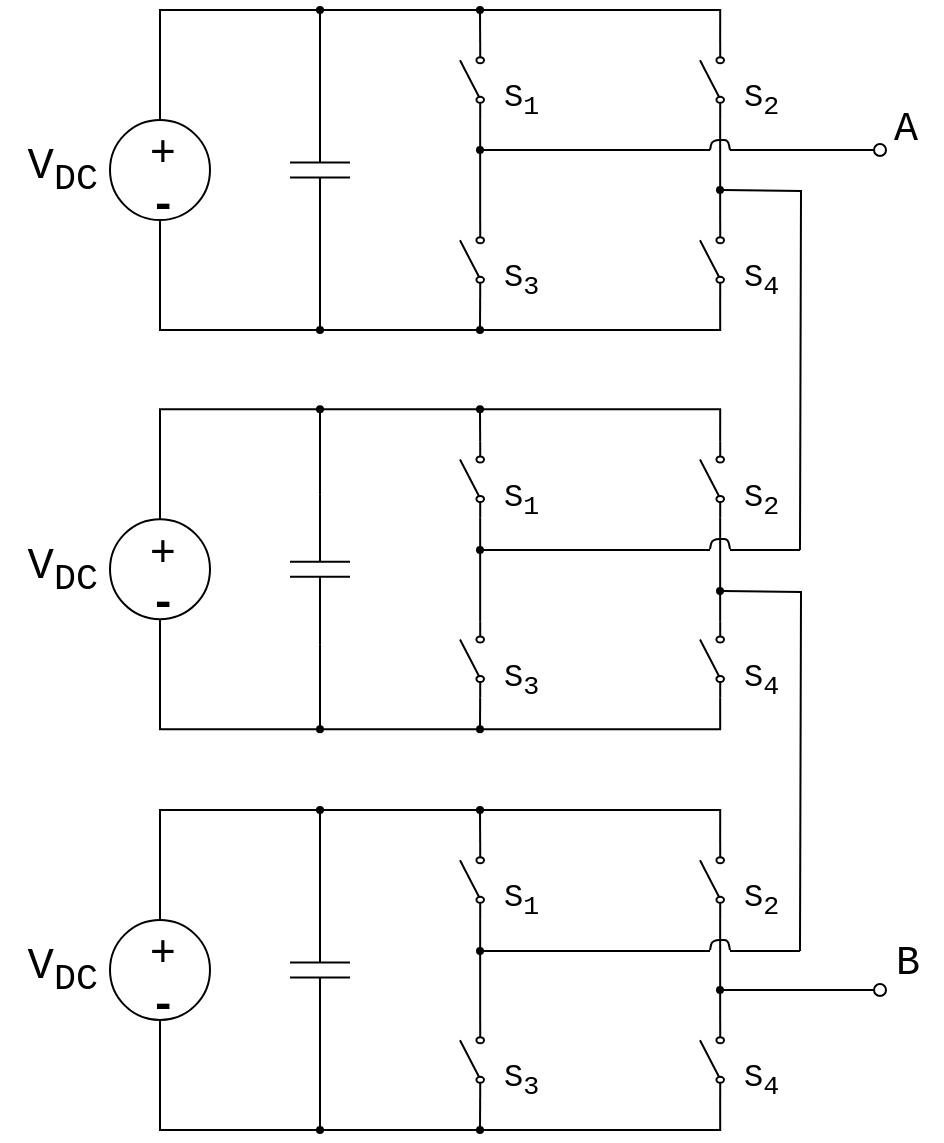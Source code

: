 <mxfile version="10.6.5" type="github"><diagram id="ba_hvJ9h7SCqjm7Wtn24" name="Page-1"><mxGraphModel dx="1394" dy="781" grid="1" gridSize="5" guides="1" tooltips="1" connect="1" arrows="1" fold="1" page="1" pageScale="1" pageWidth="827" pageHeight="1169" math="0" shadow="0"><root><mxCell id="0"/><mxCell id="1" parent="0"/><mxCell id="44WpRUnwn6qMFEUWvNKm-1" value="" style="group" parent="1" vertex="1" connectable="0"><mxGeometry x="175" y="95" width="50" height="50" as="geometry"/></mxCell><mxCell id="44WpRUnwn6qMFEUWvNKm-2" value="" style="ellipse;whiteSpace=wrap;html=1;aspect=fixed;fillColor=none;" parent="44WpRUnwn6qMFEUWvNKm-1" vertex="1"><mxGeometry width="50" height="50" as="geometry"/></mxCell><mxCell id="44WpRUnwn6qMFEUWvNKm-3" value="+" style="text;html=1;resizable=0;points=[];autosize=1;align=left;verticalAlign=top;spacingTop=-4;fontStyle=0;fontSize=22;" parent="44WpRUnwn6qMFEUWvNKm-1" vertex="1"><mxGeometry x="18.333" width="20" height="20" as="geometry"/></mxCell><mxCell id="44WpRUnwn6qMFEUWvNKm-4" value="&lt;font style=&quot;font-size: 22px;&quot; face=&quot;Courier New&quot;&gt;-&lt;/font&gt;" style="text;html=1;resizable=0;points=[];autosize=1;align=left;verticalAlign=top;spacingTop=-4;fontSize=22;fontStyle=1" parent="44WpRUnwn6qMFEUWvNKm-1" vertex="1"><mxGeometry x="17.5" y="25.833" width="30" height="20" as="geometry"/></mxCell><mxCell id="44WpRUnwn6qMFEUWvNKm-5" style="edgeStyle=orthogonalEdgeStyle;rounded=0;orthogonalLoop=1;jettySize=auto;html=1;exitX=0;exitY=0.5;exitDx=0;exitDy=0;exitPerimeter=0;endArrow=oval;endFill=1;fontSize=22;endSize=3;" parent="1" source="44WpRUnwn6qMFEUWvNKm-9" edge="1"><mxGeometry relative="1" as="geometry"><mxPoint x="280" y="40" as="targetPoint"/><mxPoint x="280" y="50" as="sourcePoint"/></mxGeometry></mxCell><mxCell id="44WpRUnwn6qMFEUWvNKm-7" style="edgeStyle=orthogonalEdgeStyle;rounded=0;orthogonalLoop=1;jettySize=auto;html=1;exitX=1;exitY=0.5;exitDx=0;exitDy=0;exitPerimeter=0;endArrow=oval;endFill=1;fontSize=22;endSize=3;" parent="1" source="44WpRUnwn6qMFEUWvNKm-9" edge="1"><mxGeometry relative="1" as="geometry"><mxPoint x="280" y="200" as="targetPoint"/></mxGeometry></mxCell><mxCell id="44WpRUnwn6qMFEUWvNKm-9" value="" style="pointerEvents=1;verticalLabelPosition=bottom;shadow=0;dashed=0;align=center;fillColor=#ffffff;html=1;verticalAlign=top;strokeWidth=1;shape=mxgraph.electrical.capacitors.capacitor_1;fontSize=22;direction=south;" parent="1" vertex="1"><mxGeometry x="265" y="82.5" width="30" height="75" as="geometry"/></mxCell><mxCell id="44WpRUnwn6qMFEUWvNKm-10" style="edgeStyle=orthogonalEdgeStyle;rounded=0;orthogonalLoop=1;jettySize=auto;html=1;exitX=1;exitY=0.84;exitDx=0;exitDy=0;exitPerimeter=0;endArrow=oval;endFill=1;fontSize=22;endSize=3;" parent="1" source="44WpRUnwn6qMFEUWvNKm-12" edge="1"><mxGeometry relative="1" as="geometry"><mxPoint x="360" y="40" as="targetPoint"/></mxGeometry></mxCell><mxCell id="44WpRUnwn6qMFEUWvNKm-11" style="edgeStyle=orthogonalEdgeStyle;rounded=0;orthogonalLoop=1;jettySize=auto;html=1;exitX=0;exitY=0.84;exitDx=0;exitDy=0;exitPerimeter=0;entryX=1;entryY=0.84;entryDx=0;entryDy=0;entryPerimeter=0;endArrow=none;endFill=0;fontSize=22;" parent="1" source="44WpRUnwn6qMFEUWvNKm-12" target="44WpRUnwn6qMFEUWvNKm-14" edge="1"><mxGeometry relative="1" as="geometry"/></mxCell><mxCell id="44WpRUnwn6qMFEUWvNKm-12" value="" style="pointerEvents=1;verticalLabelPosition=bottom;shadow=0;dashed=0;align=center;fillColor=#ffffff;html=1;verticalAlign=top;strokeWidth=1;shape=mxgraph.electrical.electro-mechanical.simple_switch;fontSize=22;direction=north;" parent="1" vertex="1"><mxGeometry x="350" y="56.032" width="12" height="38" as="geometry"/></mxCell><mxCell id="44WpRUnwn6qMFEUWvNKm-13" style="edgeStyle=orthogonalEdgeStyle;rounded=0;orthogonalLoop=1;jettySize=auto;html=1;exitX=0;exitY=0.84;exitDx=0;exitDy=0;exitPerimeter=0;endArrow=oval;endFill=1;fontSize=22;endSize=3;" parent="1" source="44WpRUnwn6qMFEUWvNKm-14" edge="1"><mxGeometry relative="1" as="geometry"><mxPoint x="360" y="200" as="targetPoint"/></mxGeometry></mxCell><mxCell id="44WpRUnwn6qMFEUWvNKm-14" value="" style="pointerEvents=1;verticalLabelPosition=bottom;shadow=0;dashed=0;align=center;fillColor=#ffffff;html=1;verticalAlign=top;strokeWidth=1;shape=mxgraph.electrical.electro-mechanical.simple_switch;fontSize=22;direction=north;" parent="1" vertex="1"><mxGeometry x="350" y="146.032" width="12" height="38" as="geometry"/></mxCell><mxCell id="44WpRUnwn6qMFEUWvNKm-15" value="" style="pointerEvents=1;verticalLabelPosition=bottom;shadow=0;dashed=0;align=center;fillColor=#ffffff;html=1;verticalAlign=top;strokeWidth=1;shape=mxgraph.electrical.electro-mechanical.simple_switch;fontSize=22;direction=north;" parent="1" vertex="1"><mxGeometry x="470" y="56.032" width="12" height="38" as="geometry"/></mxCell><mxCell id="44WpRUnwn6qMFEUWvNKm-16" style="edgeStyle=orthogonalEdgeStyle;rounded=0;orthogonalLoop=1;jettySize=auto;html=1;exitX=1;exitY=0.84;exitDx=0;exitDy=0;exitPerimeter=0;entryX=0;entryY=0.84;entryDx=0;entryDy=0;entryPerimeter=0;endArrow=none;endFill=0;fontSize=22;" parent="1" source="44WpRUnwn6qMFEUWvNKm-17" target="44WpRUnwn6qMFEUWvNKm-15" edge="1"><mxGeometry relative="1" as="geometry"/></mxCell><mxCell id="44WpRUnwn6qMFEUWvNKm-17" value="" style="pointerEvents=1;verticalLabelPosition=bottom;shadow=0;dashed=0;align=center;fillColor=#ffffff;html=1;verticalAlign=top;strokeWidth=1;shape=mxgraph.electrical.electro-mechanical.simple_switch;fontSize=22;direction=north;" parent="1" vertex="1"><mxGeometry x="470" y="146.032" width="12" height="38" as="geometry"/></mxCell><mxCell id="44WpRUnwn6qMFEUWvNKm-21" style="edgeStyle=orthogonalEdgeStyle;rounded=0;orthogonalLoop=1;jettySize=auto;html=1;exitX=0.5;exitY=0;exitDx=0;exitDy=0;fontSize=22;endArrow=none;endFill=0;entryX=1;entryY=0.84;entryDx=0;entryDy=0;entryPerimeter=0;" parent="1" source="44WpRUnwn6qMFEUWvNKm-2" target="44WpRUnwn6qMFEUWvNKm-15" edge="1"><mxGeometry relative="1" as="geometry"><mxPoint x="480" y="40.032" as="targetPoint"/><Array as="points"><mxPoint x="200" y="40.032"/><mxPoint x="480" y="40.032"/></Array></mxGeometry></mxCell><mxCell id="44WpRUnwn6qMFEUWvNKm-22" style="edgeStyle=orthogonalEdgeStyle;rounded=0;orthogonalLoop=1;jettySize=auto;html=1;exitX=0.5;exitY=1;exitDx=0;exitDy=0;entryX=0;entryY=0.84;entryDx=0;entryDy=0;entryPerimeter=0;endArrow=none;endFill=0;fontSize=22;" parent="1" source="44WpRUnwn6qMFEUWvNKm-2" target="44WpRUnwn6qMFEUWvNKm-17" edge="1"><mxGeometry relative="1" as="geometry"><Array as="points"><mxPoint x="200" y="200.032"/><mxPoint x="480" y="200.032"/></Array></mxGeometry></mxCell><mxCell id="44WpRUnwn6qMFEUWvNKm-25" value="&lt;font face=&quot;Courier New&quot;&gt;V&lt;sub&gt;DC&lt;/sub&gt;&lt;/font&gt;" style="text;html=1;resizable=0;points=[];autosize=1;align=right;verticalAlign=top;spacingTop=-4;fontSize=22;" parent="1" vertex="1"><mxGeometry x="120" y="101.032" width="50" height="30" as="geometry"/></mxCell><mxCell id="44WpRUnwn6qMFEUWvNKm-27" value="&lt;font face=&quot;Courier New&quot;&gt;S&lt;sub&gt;1&lt;/sub&gt;&lt;/font&gt;" style="text;html=1;resizable=0;points=[];autosize=1;align=left;verticalAlign=top;spacingTop=-4;fontSize=16;" parent="1" vertex="1"><mxGeometry x="370" y="70.032" width="30" height="20" as="geometry"/></mxCell><mxCell id="44WpRUnwn6qMFEUWvNKm-28" value="&lt;font face=&quot;Courier New&quot;&gt;S&lt;sub&gt;2&lt;/sub&gt;&lt;/font&gt;" style="text;html=1;resizable=0;points=[];autosize=1;align=left;verticalAlign=top;spacingTop=-4;fontSize=16;" parent="1" vertex="1"><mxGeometry x="490" y="70.032" width="30" height="20" as="geometry"/></mxCell><mxCell id="44WpRUnwn6qMFEUWvNKm-29" value="&lt;font face=&quot;Courier New&quot;&gt;S&lt;sub&gt;4&lt;/sub&gt;&lt;/font&gt;" style="text;html=1;resizable=0;points=[];autosize=1;align=left;verticalAlign=top;spacingTop=-4;fontSize=16;" parent="1" vertex="1"><mxGeometry x="490" y="160.032" width="30" height="20" as="geometry"/></mxCell><mxCell id="44WpRUnwn6qMFEUWvNKm-30" value="&lt;font face=&quot;Courier New&quot;&gt;S&lt;sub&gt;3&lt;/sub&gt;&lt;/font&gt;" style="text;html=1;resizable=0;points=[];autosize=1;align=left;verticalAlign=top;spacingTop=-4;fontSize=16;" parent="1" vertex="1"><mxGeometry x="370" y="160.032" width="30" height="20" as="geometry"/></mxCell><mxCell id="44WpRUnwn6qMFEUWvNKm-43" value="" style="group" parent="1" vertex="1" connectable="0"><mxGeometry x="175" y="294.6" width="50" height="50" as="geometry"/></mxCell><mxCell id="44WpRUnwn6qMFEUWvNKm-44" value="" style="ellipse;whiteSpace=wrap;html=1;aspect=fixed;fillColor=none;" parent="44WpRUnwn6qMFEUWvNKm-43" vertex="1"><mxGeometry width="50" height="50" as="geometry"/></mxCell><mxCell id="44WpRUnwn6qMFEUWvNKm-45" value="+" style="text;html=1;resizable=0;points=[];autosize=1;align=left;verticalAlign=top;spacingTop=-4;fontStyle=0;fontSize=22;" parent="44WpRUnwn6qMFEUWvNKm-43" vertex="1"><mxGeometry x="18.333" width="20" height="20" as="geometry"/></mxCell><mxCell id="44WpRUnwn6qMFEUWvNKm-46" value="&lt;font style=&quot;font-size: 22px;&quot; face=&quot;Courier New&quot;&gt;-&lt;/font&gt;" style="text;html=1;resizable=0;points=[];autosize=1;align=left;verticalAlign=top;spacingTop=-4;fontSize=22;fontStyle=1" parent="44WpRUnwn6qMFEUWvNKm-43" vertex="1"><mxGeometry x="17.5" y="25.833" width="30" height="20" as="geometry"/></mxCell><mxCell id="44WpRUnwn6qMFEUWvNKm-47" style="edgeStyle=orthogonalEdgeStyle;rounded=0;orthogonalLoop=1;jettySize=auto;html=1;exitX=0;exitY=0.5;exitDx=0;exitDy=0;exitPerimeter=0;endArrow=oval;endFill=1;fontSize=22;endSize=3;" parent="1" source="44WpRUnwn6qMFEUWvNKm-49" edge="1"><mxGeometry relative="1" as="geometry"><mxPoint x="280" y="239.6" as="targetPoint"/><mxPoint x="280" y="249.6" as="sourcePoint"/></mxGeometry></mxCell><mxCell id="44WpRUnwn6qMFEUWvNKm-48" style="edgeStyle=orthogonalEdgeStyle;rounded=0;orthogonalLoop=1;jettySize=auto;html=1;exitX=1;exitY=0.5;exitDx=0;exitDy=0;exitPerimeter=0;endArrow=oval;endFill=1;fontSize=22;endSize=3;" parent="1" source="44WpRUnwn6qMFEUWvNKm-49" edge="1"><mxGeometry relative="1" as="geometry"><mxPoint x="280" y="399.6" as="targetPoint"/></mxGeometry></mxCell><mxCell id="44WpRUnwn6qMFEUWvNKm-49" value="" style="pointerEvents=1;verticalLabelPosition=bottom;shadow=0;dashed=0;align=center;fillColor=#ffffff;html=1;verticalAlign=top;strokeWidth=1;shape=mxgraph.electrical.capacitors.capacitor_1;fontSize=22;direction=south;" parent="1" vertex="1"><mxGeometry x="265" y="282.1" width="30" height="75" as="geometry"/></mxCell><mxCell id="44WpRUnwn6qMFEUWvNKm-50" style="edgeStyle=orthogonalEdgeStyle;rounded=0;orthogonalLoop=1;jettySize=auto;html=1;exitX=1;exitY=0.84;exitDx=0;exitDy=0;exitPerimeter=0;endArrow=oval;endFill=1;fontSize=22;endSize=3;" parent="1" source="44WpRUnwn6qMFEUWvNKm-52" edge="1"><mxGeometry relative="1" as="geometry"><mxPoint x="360" y="239.6" as="targetPoint"/></mxGeometry></mxCell><mxCell id="44WpRUnwn6qMFEUWvNKm-51" style="edgeStyle=orthogonalEdgeStyle;rounded=0;orthogonalLoop=1;jettySize=auto;html=1;exitX=0;exitY=0.84;exitDx=0;exitDy=0;exitPerimeter=0;entryX=1;entryY=0.84;entryDx=0;entryDy=0;entryPerimeter=0;endArrow=none;endFill=0;fontSize=22;" parent="1" source="44WpRUnwn6qMFEUWvNKm-52" target="44WpRUnwn6qMFEUWvNKm-54" edge="1"><mxGeometry relative="1" as="geometry"/></mxCell><mxCell id="44WpRUnwn6qMFEUWvNKm-52" value="" style="pointerEvents=1;verticalLabelPosition=bottom;shadow=0;dashed=0;align=center;fillColor=#ffffff;html=1;verticalAlign=top;strokeWidth=1;shape=mxgraph.electrical.electro-mechanical.simple_switch;fontSize=22;direction=north;" parent="1" vertex="1"><mxGeometry x="350" y="255.632" width="12" height="38" as="geometry"/></mxCell><mxCell id="44WpRUnwn6qMFEUWvNKm-53" style="edgeStyle=orthogonalEdgeStyle;rounded=0;orthogonalLoop=1;jettySize=auto;html=1;exitX=0;exitY=0.84;exitDx=0;exitDy=0;exitPerimeter=0;endArrow=oval;endFill=1;fontSize=22;endSize=3;" parent="1" source="44WpRUnwn6qMFEUWvNKm-54" edge="1"><mxGeometry relative="1" as="geometry"><mxPoint x="360" y="399.6" as="targetPoint"/></mxGeometry></mxCell><mxCell id="44WpRUnwn6qMFEUWvNKm-54" value="" style="pointerEvents=1;verticalLabelPosition=bottom;shadow=0;dashed=0;align=center;fillColor=#ffffff;html=1;verticalAlign=top;strokeWidth=1;shape=mxgraph.electrical.electro-mechanical.simple_switch;fontSize=22;direction=north;" parent="1" vertex="1"><mxGeometry x="350" y="345.632" width="12" height="38" as="geometry"/></mxCell><mxCell id="44WpRUnwn6qMFEUWvNKm-55" value="" style="pointerEvents=1;verticalLabelPosition=bottom;shadow=0;dashed=0;align=center;fillColor=#ffffff;html=1;verticalAlign=top;strokeWidth=1;shape=mxgraph.electrical.electro-mechanical.simple_switch;fontSize=22;direction=north;" parent="1" vertex="1"><mxGeometry x="470" y="255.632" width="12" height="38" as="geometry"/></mxCell><mxCell id="44WpRUnwn6qMFEUWvNKm-56" style="edgeStyle=orthogonalEdgeStyle;rounded=0;orthogonalLoop=1;jettySize=auto;html=1;exitX=1;exitY=0.84;exitDx=0;exitDy=0;exitPerimeter=0;entryX=0;entryY=0.84;entryDx=0;entryDy=0;entryPerimeter=0;endArrow=none;endFill=0;fontSize=22;" parent="1" source="44WpRUnwn6qMFEUWvNKm-57" target="44WpRUnwn6qMFEUWvNKm-55" edge="1"><mxGeometry relative="1" as="geometry"/></mxCell><mxCell id="44WpRUnwn6qMFEUWvNKm-57" value="" style="pointerEvents=1;verticalLabelPosition=bottom;shadow=0;dashed=0;align=center;fillColor=#ffffff;html=1;verticalAlign=top;strokeWidth=1;shape=mxgraph.electrical.electro-mechanical.simple_switch;fontSize=22;direction=north;" parent="1" vertex="1"><mxGeometry x="470" y="345.632" width="12" height="38" as="geometry"/></mxCell><mxCell id="44WpRUnwn6qMFEUWvNKm-58" style="edgeStyle=orthogonalEdgeStyle;rounded=0;orthogonalLoop=1;jettySize=auto;html=1;exitX=0.5;exitY=0;exitDx=0;exitDy=0;fontSize=22;endArrow=none;endFill=0;entryX=1;entryY=0.84;entryDx=0;entryDy=0;entryPerimeter=0;" parent="1" source="44WpRUnwn6qMFEUWvNKm-44" target="44WpRUnwn6qMFEUWvNKm-55" edge="1"><mxGeometry relative="1" as="geometry"><mxPoint x="480" y="239.632" as="targetPoint"/><Array as="points"><mxPoint x="200" y="239.632"/><mxPoint x="480" y="239.632"/></Array></mxGeometry></mxCell><mxCell id="44WpRUnwn6qMFEUWvNKm-59" style="edgeStyle=orthogonalEdgeStyle;rounded=0;orthogonalLoop=1;jettySize=auto;html=1;exitX=0.5;exitY=1;exitDx=0;exitDy=0;entryX=0;entryY=0.84;entryDx=0;entryDy=0;entryPerimeter=0;endArrow=none;endFill=0;fontSize=22;" parent="1" source="44WpRUnwn6qMFEUWvNKm-44" target="44WpRUnwn6qMFEUWvNKm-57" edge="1"><mxGeometry relative="1" as="geometry"><Array as="points"><mxPoint x="200" y="399.632"/><mxPoint x="480" y="399.632"/></Array></mxGeometry></mxCell><mxCell id="44WpRUnwn6qMFEUWvNKm-60" value="&lt;font face=&quot;Courier New&quot;&gt;V&lt;sub&gt;DC&lt;/sub&gt;&lt;/font&gt;" style="text;html=1;resizable=0;points=[];autosize=1;align=right;verticalAlign=top;spacingTop=-4;fontSize=22;" parent="1" vertex="1"><mxGeometry x="120" y="300.632" width="50" height="30" as="geometry"/></mxCell><mxCell id="44WpRUnwn6qMFEUWvNKm-61" value="&lt;font face=&quot;Courier New&quot;&gt;S&lt;sub&gt;1&lt;/sub&gt;&lt;/font&gt;" style="text;html=1;resizable=0;points=[];autosize=1;align=left;verticalAlign=top;spacingTop=-4;fontSize=16;" parent="1" vertex="1"><mxGeometry x="370" y="269.632" width="30" height="20" as="geometry"/></mxCell><mxCell id="44WpRUnwn6qMFEUWvNKm-62" value="&lt;font face=&quot;Courier New&quot;&gt;S&lt;sub&gt;2&lt;/sub&gt;&lt;/font&gt;" style="text;html=1;resizable=0;points=[];autosize=1;align=left;verticalAlign=top;spacingTop=-4;fontSize=16;" parent="1" vertex="1"><mxGeometry x="490" y="269.632" width="30" height="20" as="geometry"/></mxCell><mxCell id="44WpRUnwn6qMFEUWvNKm-63" value="&lt;font face=&quot;Courier New&quot;&gt;S&lt;sub&gt;4&lt;/sub&gt;&lt;/font&gt;" style="text;html=1;resizable=0;points=[];autosize=1;align=left;verticalAlign=top;spacingTop=-4;fontSize=16;" parent="1" vertex="1"><mxGeometry x="490" y="359.632" width="30" height="20" as="geometry"/></mxCell><mxCell id="44WpRUnwn6qMFEUWvNKm-64" value="&lt;font face=&quot;Courier New&quot;&gt;S&lt;sub&gt;3&lt;/sub&gt;&lt;/font&gt;" style="text;html=1;resizable=0;points=[];autosize=1;align=left;verticalAlign=top;spacingTop=-4;fontSize=16;" parent="1" vertex="1"><mxGeometry x="370" y="359.632" width="30" height="20" as="geometry"/></mxCell><mxCell id="44WpRUnwn6qMFEUWvNKm-65" value="" style="group" parent="1" vertex="1" connectable="0"><mxGeometry x="175" y="495" width="50" height="50" as="geometry"/></mxCell><mxCell id="44WpRUnwn6qMFEUWvNKm-66" value="" style="ellipse;whiteSpace=wrap;html=1;aspect=fixed;fillColor=none;" parent="44WpRUnwn6qMFEUWvNKm-65" vertex="1"><mxGeometry width="50" height="50" as="geometry"/></mxCell><mxCell id="44WpRUnwn6qMFEUWvNKm-67" value="+" style="text;html=1;resizable=0;points=[];autosize=1;align=left;verticalAlign=top;spacingTop=-4;fontStyle=0;fontSize=22;" parent="44WpRUnwn6qMFEUWvNKm-65" vertex="1"><mxGeometry x="18.333" width="20" height="20" as="geometry"/></mxCell><mxCell id="44WpRUnwn6qMFEUWvNKm-68" value="&lt;font style=&quot;font-size: 22px;&quot; face=&quot;Courier New&quot;&gt;-&lt;/font&gt;" style="text;html=1;resizable=0;points=[];autosize=1;align=left;verticalAlign=top;spacingTop=-4;fontSize=22;fontStyle=1" parent="44WpRUnwn6qMFEUWvNKm-65" vertex="1"><mxGeometry x="17.5" y="25.833" width="30" height="20" as="geometry"/></mxCell><mxCell id="44WpRUnwn6qMFEUWvNKm-69" style="edgeStyle=orthogonalEdgeStyle;rounded=0;orthogonalLoop=1;jettySize=auto;html=1;exitX=0;exitY=0.5;exitDx=0;exitDy=0;exitPerimeter=0;endArrow=oval;endFill=1;fontSize=22;endSize=3;" parent="1" source="44WpRUnwn6qMFEUWvNKm-71" edge="1"><mxGeometry relative="1" as="geometry"><mxPoint x="280" y="440" as="targetPoint"/><mxPoint x="280" y="450" as="sourcePoint"/></mxGeometry></mxCell><mxCell id="44WpRUnwn6qMFEUWvNKm-70" style="edgeStyle=orthogonalEdgeStyle;rounded=0;orthogonalLoop=1;jettySize=auto;html=1;exitX=1;exitY=0.5;exitDx=0;exitDy=0;exitPerimeter=0;endArrow=oval;endFill=1;fontSize=22;endSize=3;" parent="1" source="44WpRUnwn6qMFEUWvNKm-71" edge="1"><mxGeometry relative="1" as="geometry"><mxPoint x="280" y="600" as="targetPoint"/></mxGeometry></mxCell><mxCell id="44WpRUnwn6qMFEUWvNKm-71" value="" style="pointerEvents=1;verticalLabelPosition=bottom;shadow=0;dashed=0;align=center;fillColor=#ffffff;html=1;verticalAlign=top;strokeWidth=1;shape=mxgraph.electrical.capacitors.capacitor_1;fontSize=22;direction=south;" parent="1" vertex="1"><mxGeometry x="265" y="482.5" width="30" height="75" as="geometry"/></mxCell><mxCell id="44WpRUnwn6qMFEUWvNKm-72" style="edgeStyle=orthogonalEdgeStyle;rounded=0;orthogonalLoop=1;jettySize=auto;html=1;exitX=1;exitY=0.84;exitDx=0;exitDy=0;exitPerimeter=0;endArrow=oval;endFill=1;fontSize=22;endSize=3;" parent="1" source="44WpRUnwn6qMFEUWvNKm-74" edge="1"><mxGeometry relative="1" as="geometry"><mxPoint x="360" y="440" as="targetPoint"/></mxGeometry></mxCell><mxCell id="44WpRUnwn6qMFEUWvNKm-73" style="edgeStyle=orthogonalEdgeStyle;rounded=0;orthogonalLoop=1;jettySize=auto;html=1;exitX=0;exitY=0.84;exitDx=0;exitDy=0;exitPerimeter=0;entryX=1;entryY=0.84;entryDx=0;entryDy=0;entryPerimeter=0;endArrow=none;endFill=0;fontSize=22;" parent="1" source="44WpRUnwn6qMFEUWvNKm-74" target="44WpRUnwn6qMFEUWvNKm-76" edge="1"><mxGeometry relative="1" as="geometry"/></mxCell><mxCell id="44WpRUnwn6qMFEUWvNKm-74" value="" style="pointerEvents=1;verticalLabelPosition=bottom;shadow=0;dashed=0;align=center;fillColor=#ffffff;html=1;verticalAlign=top;strokeWidth=1;shape=mxgraph.electrical.electro-mechanical.simple_switch;fontSize=22;direction=north;" parent="1" vertex="1"><mxGeometry x="350" y="456.032" width="12" height="38" as="geometry"/></mxCell><mxCell id="44WpRUnwn6qMFEUWvNKm-75" style="edgeStyle=orthogonalEdgeStyle;rounded=0;orthogonalLoop=1;jettySize=auto;html=1;exitX=0;exitY=0.84;exitDx=0;exitDy=0;exitPerimeter=0;endArrow=oval;endFill=1;fontSize=22;endSize=3;" parent="1" source="44WpRUnwn6qMFEUWvNKm-76" edge="1"><mxGeometry relative="1" as="geometry"><mxPoint x="360" y="600" as="targetPoint"/></mxGeometry></mxCell><mxCell id="44WpRUnwn6qMFEUWvNKm-76" value="" style="pointerEvents=1;verticalLabelPosition=bottom;shadow=0;dashed=0;align=center;fillColor=#ffffff;html=1;verticalAlign=top;strokeWidth=1;shape=mxgraph.electrical.electro-mechanical.simple_switch;fontSize=22;direction=north;" parent="1" vertex="1"><mxGeometry x="350" y="546.032" width="12" height="38" as="geometry"/></mxCell><mxCell id="44WpRUnwn6qMFEUWvNKm-77" value="" style="pointerEvents=1;verticalLabelPosition=bottom;shadow=0;dashed=0;align=center;fillColor=#ffffff;html=1;verticalAlign=top;strokeWidth=1;shape=mxgraph.electrical.electro-mechanical.simple_switch;fontSize=22;direction=north;" parent="1" vertex="1"><mxGeometry x="470" y="456.032" width="12" height="38" as="geometry"/></mxCell><mxCell id="44WpRUnwn6qMFEUWvNKm-78" style="edgeStyle=orthogonalEdgeStyle;rounded=0;orthogonalLoop=1;jettySize=auto;html=1;exitX=1;exitY=0.84;exitDx=0;exitDy=0;exitPerimeter=0;entryX=0;entryY=0.84;entryDx=0;entryDy=0;entryPerimeter=0;endArrow=none;endFill=0;fontSize=22;" parent="1" source="44WpRUnwn6qMFEUWvNKm-79" target="44WpRUnwn6qMFEUWvNKm-77" edge="1"><mxGeometry relative="1" as="geometry"/></mxCell><mxCell id="44WpRUnwn6qMFEUWvNKm-79" value="" style="pointerEvents=1;verticalLabelPosition=bottom;shadow=0;dashed=0;align=center;fillColor=#ffffff;html=1;verticalAlign=top;strokeWidth=1;shape=mxgraph.electrical.electro-mechanical.simple_switch;fontSize=22;direction=north;" parent="1" vertex="1"><mxGeometry x="470" y="546.032" width="12" height="38" as="geometry"/></mxCell><mxCell id="44WpRUnwn6qMFEUWvNKm-80" style="edgeStyle=orthogonalEdgeStyle;rounded=0;orthogonalLoop=1;jettySize=auto;html=1;exitX=0.5;exitY=0;exitDx=0;exitDy=0;fontSize=22;endArrow=none;endFill=0;entryX=1;entryY=0.84;entryDx=0;entryDy=0;entryPerimeter=0;" parent="1" source="44WpRUnwn6qMFEUWvNKm-66" target="44WpRUnwn6qMFEUWvNKm-77" edge="1"><mxGeometry relative="1" as="geometry"><mxPoint x="480" y="440.032" as="targetPoint"/><Array as="points"><mxPoint x="200" y="440.032"/><mxPoint x="480" y="440.032"/></Array></mxGeometry></mxCell><mxCell id="44WpRUnwn6qMFEUWvNKm-81" style="edgeStyle=orthogonalEdgeStyle;rounded=0;orthogonalLoop=1;jettySize=auto;html=1;exitX=0.5;exitY=1;exitDx=0;exitDy=0;entryX=0;entryY=0.84;entryDx=0;entryDy=0;entryPerimeter=0;endArrow=none;endFill=0;fontSize=22;" parent="1" source="44WpRUnwn6qMFEUWvNKm-66" target="44WpRUnwn6qMFEUWvNKm-79" edge="1"><mxGeometry relative="1" as="geometry"><Array as="points"><mxPoint x="200" y="600.032"/><mxPoint x="480" y="600.032"/></Array></mxGeometry></mxCell><mxCell id="44WpRUnwn6qMFEUWvNKm-82" value="&lt;font face=&quot;Courier New&quot;&gt;V&lt;sub&gt;DC&lt;/sub&gt;&lt;/font&gt;" style="text;html=1;resizable=0;points=[];autosize=1;align=right;verticalAlign=top;spacingTop=-4;fontSize=22;" parent="1" vertex="1"><mxGeometry x="120" y="501.032" width="50" height="30" as="geometry"/></mxCell><mxCell id="44WpRUnwn6qMFEUWvNKm-83" value="&lt;font face=&quot;Courier New&quot;&gt;S&lt;sub&gt;1&lt;/sub&gt;&lt;/font&gt;" style="text;html=1;resizable=0;points=[];autosize=1;align=left;verticalAlign=top;spacingTop=-4;fontSize=16;" parent="1" vertex="1"><mxGeometry x="370" y="470.032" width="30" height="20" as="geometry"/></mxCell><mxCell id="44WpRUnwn6qMFEUWvNKm-84" value="&lt;font face=&quot;Courier New&quot;&gt;S&lt;sub&gt;2&lt;/sub&gt;&lt;/font&gt;" style="text;html=1;resizable=0;points=[];autosize=1;align=left;verticalAlign=top;spacingTop=-4;fontSize=16;" parent="1" vertex="1"><mxGeometry x="490" y="470.032" width="30" height="20" as="geometry"/></mxCell><mxCell id="44WpRUnwn6qMFEUWvNKm-85" value="&lt;font face=&quot;Courier New&quot;&gt;S&lt;sub&gt;4&lt;/sub&gt;&lt;/font&gt;" style="text;html=1;resizable=0;points=[];autosize=1;align=left;verticalAlign=top;spacingTop=-4;fontSize=16;" parent="1" vertex="1"><mxGeometry x="490" y="560.032" width="30" height="20" as="geometry"/></mxCell><mxCell id="44WpRUnwn6qMFEUWvNKm-86" value="&lt;font face=&quot;Courier New&quot;&gt;S&lt;sub&gt;3&lt;/sub&gt;&lt;/font&gt;" style="text;html=1;resizable=0;points=[];autosize=1;align=left;verticalAlign=top;spacingTop=-4;fontSize=16;" parent="1" vertex="1"><mxGeometry x="370" y="560.032" width="30" height="20" as="geometry"/></mxCell><mxCell id="44WpRUnwn6qMFEUWvNKm-87" value="" style="endArrow=none;html=1;startArrow=oval;startFill=1;startSize=3;" parent="1" edge="1"><mxGeometry width="50" height="50" relative="1" as="geometry"><mxPoint x="360" y="110" as="sourcePoint"/><mxPoint x="475" y="110" as="targetPoint"/></mxGeometry></mxCell><mxCell id="44WpRUnwn6qMFEUWvNKm-88" value="" style="endArrow=none;html=1;" parent="1" edge="1"><mxGeometry width="50" height="50" relative="1" as="geometry"><mxPoint x="475" y="110" as="sourcePoint"/><mxPoint x="485" y="110" as="targetPoint"/><Array as="points"><mxPoint x="476" y="105"/><mxPoint x="484" y="105"/></Array></mxGeometry></mxCell><mxCell id="44WpRUnwn6qMFEUWvNKm-89" value="" style="endArrow=oval;html=1;endFill=0;" parent="1" edge="1"><mxGeometry width="50" height="50" relative="1" as="geometry"><mxPoint x="485" y="110" as="sourcePoint"/><mxPoint x="560" y="110" as="targetPoint"/></mxGeometry></mxCell><mxCell id="44WpRUnwn6qMFEUWvNKm-91" value="" style="endArrow=none;html=1;strokeColor=#000000;edgeStyle=orthogonalEdgeStyle;rounded=0;startArrow=oval;startFill=1;startSize=3;" parent="1" edge="1"><mxGeometry width="50" height="50" relative="1" as="geometry"><mxPoint x="480" y="130" as="sourcePoint"/><mxPoint x="520" y="310" as="targetPoint"/></mxGeometry></mxCell><mxCell id="44WpRUnwn6qMFEUWvNKm-92" value="" style="endArrow=none;html=1;" parent="1" edge="1"><mxGeometry width="50" height="50" relative="1" as="geometry"><mxPoint x="475" y="309.5" as="sourcePoint"/><mxPoint x="485" y="309.5" as="targetPoint"/><Array as="points"><mxPoint x="476" y="304.5"/><mxPoint x="484" y="304.5"/></Array></mxGeometry></mxCell><mxCell id="44WpRUnwn6qMFEUWvNKm-93" value="" style="endArrow=none;html=1;strokeColor=#000000;" parent="1" edge="1"><mxGeometry width="50" height="50" relative="1" as="geometry"><mxPoint x="485" y="310" as="sourcePoint"/><mxPoint x="520" y="310" as="targetPoint"/></mxGeometry></mxCell><mxCell id="44WpRUnwn6qMFEUWvNKm-94" value="" style="endArrow=none;html=1;strokeColor=#000000;startArrow=oval;startFill=1;startSize=3;" parent="1" edge="1"><mxGeometry width="50" height="50" relative="1" as="geometry"><mxPoint x="360" y="310" as="sourcePoint"/><mxPoint x="475" y="310" as="targetPoint"/></mxGeometry></mxCell><mxCell id="AdNm0Qyy-Fvmed_LSuxy-1" value="" style="endArrow=none;html=1;strokeColor=#000000;edgeStyle=orthogonalEdgeStyle;rounded=0;startArrow=oval;startFill=1;startSize=3;" parent="1" edge="1"><mxGeometry width="50" height="50" relative="1" as="geometry"><mxPoint x="480" y="330.5" as="sourcePoint"/><mxPoint x="520" y="510.5" as="targetPoint"/></mxGeometry></mxCell><mxCell id="AdNm0Qyy-Fvmed_LSuxy-2" value="" style="endArrow=none;html=1;" parent="1" edge="1"><mxGeometry width="50" height="50" relative="1" as="geometry"><mxPoint x="475" y="510" as="sourcePoint"/><mxPoint x="485" y="510" as="targetPoint"/><Array as="points"><mxPoint x="476" y="505"/><mxPoint x="484" y="505"/></Array></mxGeometry></mxCell><mxCell id="AdNm0Qyy-Fvmed_LSuxy-3" value="" style="endArrow=none;html=1;strokeColor=#000000;" parent="1" edge="1"><mxGeometry width="50" height="50" relative="1" as="geometry"><mxPoint x="485" y="510.5" as="sourcePoint"/><mxPoint x="520" y="510.5" as="targetPoint"/></mxGeometry></mxCell><mxCell id="AdNm0Qyy-Fvmed_LSuxy-4" value="" style="endArrow=none;html=1;strokeColor=#000000;startArrow=oval;startFill=1;startSize=3;" parent="1" edge="1"><mxGeometry width="50" height="50" relative="1" as="geometry"><mxPoint x="360" y="510.5" as="sourcePoint"/><mxPoint x="475" y="510.5" as="targetPoint"/></mxGeometry></mxCell><mxCell id="AdNm0Qyy-Fvmed_LSuxy-5" value="" style="endArrow=oval;html=1;endFill=0;startArrow=oval;startFill=1;startSize=3;" parent="1" edge="1"><mxGeometry width="50" height="50" relative="1" as="geometry"><mxPoint x="480" y="530" as="sourcePoint"/><mxPoint x="560" y="530" as="targetPoint"/></mxGeometry></mxCell><mxCell id="amro32LbERjxiDhBw8e--1" value="A" style="text;html=1;resizable=0;points=[];autosize=1;align=left;verticalAlign=top;spacingTop=-4;fontSize=20;fontFamily=Courier New;" vertex="1" parent="1"><mxGeometry x="565" y="85" width="20" height="20" as="geometry"/></mxCell><mxCell id="amro32LbERjxiDhBw8e--2" value="B" style="text;html=1;resizable=0;points=[];autosize=1;align=left;verticalAlign=top;spacingTop=-4;fontSize=20;fontFamily=Courier New;" vertex="1" parent="1"><mxGeometry x="566" y="502" width="25" height="30" as="geometry"/></mxCell></root></mxGraphModel></diagram></mxfile>